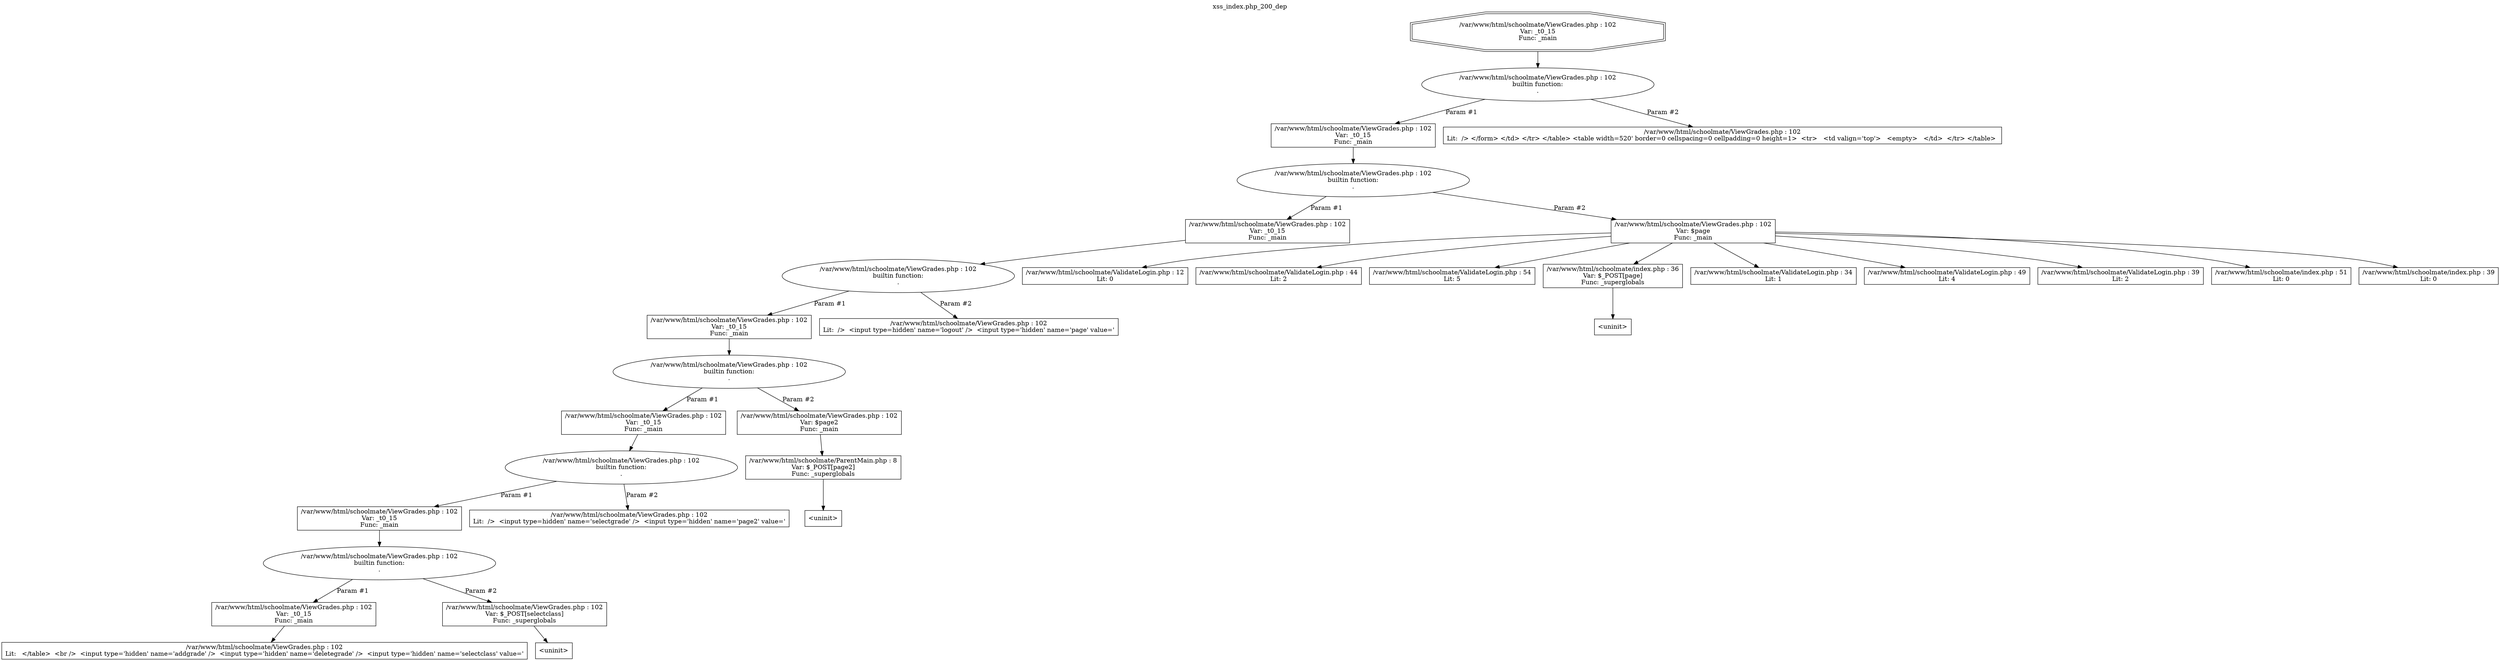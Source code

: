 digraph cfg {
  label="xss_index.php_200_dep";
  labelloc=t;
  n1 [shape=doubleoctagon, label="/var/www/html/schoolmate/ViewGrades.php : 102\nVar: _t0_15\nFunc: _main\n"];
  n2 [shape=ellipse, label="/var/www/html/schoolmate/ViewGrades.php : 102\nbuiltin function:\n.\n"];
  n3 [shape=box, label="/var/www/html/schoolmate/ViewGrades.php : 102\nVar: _t0_15\nFunc: _main\n"];
  n4 [shape=ellipse, label="/var/www/html/schoolmate/ViewGrades.php : 102\nbuiltin function:\n.\n"];
  n5 [shape=box, label="/var/www/html/schoolmate/ViewGrades.php : 102\nVar: _t0_15\nFunc: _main\n"];
  n6 [shape=ellipse, label="/var/www/html/schoolmate/ViewGrades.php : 102\nbuiltin function:\n.\n"];
  n7 [shape=box, label="/var/www/html/schoolmate/ViewGrades.php : 102\nVar: _t0_15\nFunc: _main\n"];
  n8 [shape=ellipse, label="/var/www/html/schoolmate/ViewGrades.php : 102\nbuiltin function:\n.\n"];
  n9 [shape=box, label="/var/www/html/schoolmate/ViewGrades.php : 102\nVar: _t0_15\nFunc: _main\n"];
  n10 [shape=ellipse, label="/var/www/html/schoolmate/ViewGrades.php : 102\nbuiltin function:\n.\n"];
  n11 [shape=box, label="/var/www/html/schoolmate/ViewGrades.php : 102\nVar: _t0_15\nFunc: _main\n"];
  n12 [shape=ellipse, label="/var/www/html/schoolmate/ViewGrades.php : 102\nbuiltin function:\n.\n"];
  n13 [shape=box, label="/var/www/html/schoolmate/ViewGrades.php : 102\nVar: _t0_15\nFunc: _main\n"];
  n14 [shape=box, label="/var/www/html/schoolmate/ViewGrades.php : 102\nLit:   </table>  <br />  <input type='hidden' name='addgrade' />  <input type='hidden' name='deletegrade' />  <input type='hidden' name='selectclass' value='\n"];
  n15 [shape=box, label="/var/www/html/schoolmate/ViewGrades.php : 102\nVar: $_POST[selectclass]\nFunc: _superglobals\n"];
  n16 [shape=box, label="<uninit>"];
  n17 [shape=box, label="/var/www/html/schoolmate/ViewGrades.php : 102\nLit:  />  <input type=hidden' name='selectgrade' />  <input type='hidden' name='page2' value='\n"];
  n18 [shape=box, label="/var/www/html/schoolmate/ViewGrades.php : 102\nVar: $page2\nFunc: _main\n"];
  n19 [shape=box, label="/var/www/html/schoolmate/ParentMain.php : 8\nVar: $_POST[page2]\nFunc: _superglobals\n"];
  n20 [shape=box, label="<uninit>"];
  n21 [shape=box, label="/var/www/html/schoolmate/ViewGrades.php : 102\nLit:  />  <input type=hidden' name='logout' />  <input type='hidden' name='page' value='\n"];
  n22 [shape=box, label="/var/www/html/schoolmate/ViewGrades.php : 102\nVar: $page\nFunc: _main\n"];
  n23 [shape=box, label="/var/www/html/schoolmate/ValidateLogin.php : 12\nLit: 0\n"];
  n24 [shape=box, label="/var/www/html/schoolmate/ValidateLogin.php : 44\nLit: 2\n"];
  n25 [shape=box, label="/var/www/html/schoolmate/ValidateLogin.php : 54\nLit: 5\n"];
  n26 [shape=box, label="/var/www/html/schoolmate/index.php : 36\nVar: $_POST[page]\nFunc: _superglobals\n"];
  n27 [shape=box, label="<uninit>"];
  n28 [shape=box, label="/var/www/html/schoolmate/ValidateLogin.php : 34\nLit: 1\n"];
  n29 [shape=box, label="/var/www/html/schoolmate/ValidateLogin.php : 49\nLit: 4\n"];
  n30 [shape=box, label="/var/www/html/schoolmate/ValidateLogin.php : 39\nLit: 2\n"];
  n31 [shape=box, label="/var/www/html/schoolmate/index.php : 51\nLit: 0\n"];
  n32 [shape=box, label="/var/www/html/schoolmate/index.php : 39\nLit: 0\n"];
  n33 [shape=box, label="/var/www/html/schoolmate/ViewGrades.php : 102\nLit:  /> </form> </td> </tr> </table> <table width=520' border=0 cellspacing=0 cellpadding=0 height=1>  <tr>   <td valign='top'>   <empty>   </td>  </tr> </table> \n"];
  n1 -> n2;
  n3 -> n4;
  n5 -> n6;
  n7 -> n8;
  n9 -> n10;
  n11 -> n12;
  n13 -> n14;
  n12 -> n13[label="Param #1"];
  n12 -> n15[label="Param #2"];
  n15 -> n16;
  n10 -> n11[label="Param #1"];
  n10 -> n17[label="Param #2"];
  n8 -> n9[label="Param #1"];
  n8 -> n18[label="Param #2"];
  n19 -> n20;
  n18 -> n19;
  n6 -> n7[label="Param #1"];
  n6 -> n21[label="Param #2"];
  n4 -> n5[label="Param #1"];
  n4 -> n22[label="Param #2"];
  n22 -> n23;
  n22 -> n24;
  n22 -> n25;
  n22 -> n26;
  n22 -> n28;
  n22 -> n29;
  n22 -> n30;
  n22 -> n31;
  n22 -> n32;
  n26 -> n27;
  n2 -> n3[label="Param #1"];
  n2 -> n33[label="Param #2"];
}
